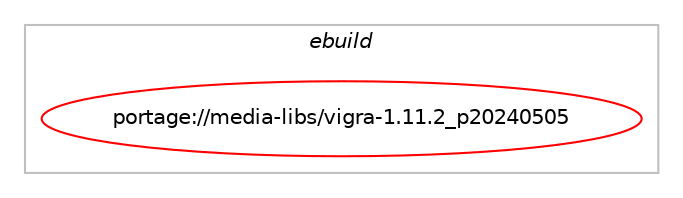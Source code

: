 digraph prolog {

# *************
# Graph options
# *************

newrank=true;
concentrate=true;
compound=true;
graph [rankdir=LR,fontname=Helvetica,fontsize=10,ranksep=1.5];#, ranksep=2.5, nodesep=0.2];
edge  [arrowhead=vee];
node  [fontname=Helvetica,fontsize=10];

# **********
# The ebuild
# **********

subgraph cluster_leftcol {
color=gray;
label=<<i>ebuild</i>>;
id [label="portage://media-libs/vigra-1.11.2_p20240505", color=red, width=4, href="../media-libs/vigra-1.11.2_p20240505.svg"];
}

# ****************
# The dependencies
# ****************

subgraph cluster_midcol {
color=gray;
label=<<i>dependencies</i>>;
subgraph cluster_compile {
fillcolor="#eeeeee";
style=filled;
label=<<i>compile</i>>;
# *** BEGIN UNKNOWN DEPENDENCY TYPE (TODO) ***
# id -> equal(use_conditional_group(positive,fftw,portage://media-libs/vigra-1.11.2_p20240505,[package_dependency(portage://media-libs/vigra-1.11.2_p20240505,install,no,sci-libs,fftw,none,[,,],[slot(3.0),equal],[])]))
# *** END UNKNOWN DEPENDENCY TYPE (TODO) ***

# *** BEGIN UNKNOWN DEPENDENCY TYPE (TODO) ***
# id -> equal(use_conditional_group(positive,hdf5,portage://media-libs/vigra-1.11.2_p20240505,[package_dependency(portage://media-libs/vigra-1.11.2_p20240505,install,no,sci-libs,hdf5,greaterequal,[1.8.0,,,1.8.0],any_same_slot,[use(equal(mpi),none)])]))
# *** END UNKNOWN DEPENDENCY TYPE (TODO) ***

# *** BEGIN UNKNOWN DEPENDENCY TYPE (TODO) ***
# id -> equal(use_conditional_group(positive,jpeg,portage://media-libs/vigra-1.11.2_p20240505,[package_dependency(portage://media-libs/vigra-1.11.2_p20240505,install,no,media-libs,libjpeg-turbo,none,[,,],any_same_slot,[])]))
# *** END UNKNOWN DEPENDENCY TYPE (TODO) ***

# *** BEGIN UNKNOWN DEPENDENCY TYPE (TODO) ***
# id -> equal(use_conditional_group(positive,openexr,portage://media-libs/vigra-1.11.2_p20240505,[package_dependency(portage://media-libs/vigra-1.11.2_p20240505,install,no,dev-libs,imath,greaterequal,[3.1.4,,-r2,3.1.4-r2],any_same_slot,[]),package_dependency(portage://media-libs/vigra-1.11.2_p20240505,install,no,media-libs,openexr,greaterequal,[3,,,3],[slot(0),equal],[])]))
# *** END UNKNOWN DEPENDENCY TYPE (TODO) ***

# *** BEGIN UNKNOWN DEPENDENCY TYPE (TODO) ***
# id -> equal(use_conditional_group(positive,png,portage://media-libs/vigra-1.11.2_p20240505,[package_dependency(portage://media-libs/vigra-1.11.2_p20240505,install,no,media-libs,libpng,none,[,,],[slot(0),equal],[])]))
# *** END UNKNOWN DEPENDENCY TYPE (TODO) ***

# *** BEGIN UNKNOWN DEPENDENCY TYPE (TODO) ***
# id -> equal(use_conditional_group(positive,tiff,portage://media-libs/vigra-1.11.2_p20240505,[package_dependency(portage://media-libs/vigra-1.11.2_p20240505,install,no,media-libs,tiff,none,[,,],any_same_slot,[])]))
# *** END UNKNOWN DEPENDENCY TYPE (TODO) ***

# *** BEGIN UNKNOWN DEPENDENCY TYPE (TODO) ***
# id -> equal(use_conditional_group(positive,zlib,portage://media-libs/vigra-1.11.2_p20240505,[package_dependency(portage://media-libs/vigra-1.11.2_p20240505,install,no,sys-libs,zlib,none,[,,],[],[])]))
# *** END UNKNOWN DEPENDENCY TYPE (TODO) ***

}
subgraph cluster_compileandrun {
fillcolor="#eeeeee";
style=filled;
label=<<i>compile and run</i>>;
}
subgraph cluster_run {
fillcolor="#eeeeee";
style=filled;
label=<<i>run</i>>;
# *** BEGIN UNKNOWN DEPENDENCY TYPE (TODO) ***
# id -> equal(use_conditional_group(positive,fftw,portage://media-libs/vigra-1.11.2_p20240505,[package_dependency(portage://media-libs/vigra-1.11.2_p20240505,run,no,sci-libs,fftw,none,[,,],[slot(3.0),equal],[])]))
# *** END UNKNOWN DEPENDENCY TYPE (TODO) ***

# *** BEGIN UNKNOWN DEPENDENCY TYPE (TODO) ***
# id -> equal(use_conditional_group(positive,hdf5,portage://media-libs/vigra-1.11.2_p20240505,[package_dependency(portage://media-libs/vigra-1.11.2_p20240505,run,no,sci-libs,hdf5,greaterequal,[1.8.0,,,1.8.0],any_same_slot,[use(equal(mpi),none)])]))
# *** END UNKNOWN DEPENDENCY TYPE (TODO) ***

# *** BEGIN UNKNOWN DEPENDENCY TYPE (TODO) ***
# id -> equal(use_conditional_group(positive,jpeg,portage://media-libs/vigra-1.11.2_p20240505,[package_dependency(portage://media-libs/vigra-1.11.2_p20240505,run,no,media-libs,libjpeg-turbo,none,[,,],any_same_slot,[])]))
# *** END UNKNOWN DEPENDENCY TYPE (TODO) ***

# *** BEGIN UNKNOWN DEPENDENCY TYPE (TODO) ***
# id -> equal(use_conditional_group(positive,openexr,portage://media-libs/vigra-1.11.2_p20240505,[package_dependency(portage://media-libs/vigra-1.11.2_p20240505,run,no,dev-libs,imath,greaterequal,[3.1.4,,-r2,3.1.4-r2],any_same_slot,[]),package_dependency(portage://media-libs/vigra-1.11.2_p20240505,run,no,media-libs,openexr,greaterequal,[3,,,3],[slot(0),equal],[])]))
# *** END UNKNOWN DEPENDENCY TYPE (TODO) ***

# *** BEGIN UNKNOWN DEPENDENCY TYPE (TODO) ***
# id -> equal(use_conditional_group(positive,png,portage://media-libs/vigra-1.11.2_p20240505,[package_dependency(portage://media-libs/vigra-1.11.2_p20240505,run,no,media-libs,libpng,none,[,,],[slot(0),equal],[])]))
# *** END UNKNOWN DEPENDENCY TYPE (TODO) ***

# *** BEGIN UNKNOWN DEPENDENCY TYPE (TODO) ***
# id -> equal(use_conditional_group(positive,python_single_target_python3_10,portage://media-libs/vigra-1.11.2_p20240505,[package_dependency(portage://media-libs/vigra-1.11.2_p20240505,run,no,dev-lang,python,none,[,,],[slot(3.10)],[use(enable(threads),positive),use(enable(xml),positive)])]))
# *** END UNKNOWN DEPENDENCY TYPE (TODO) ***

# *** BEGIN UNKNOWN DEPENDENCY TYPE (TODO) ***
# id -> equal(use_conditional_group(positive,python_single_target_python3_11,portage://media-libs/vigra-1.11.2_p20240505,[package_dependency(portage://media-libs/vigra-1.11.2_p20240505,run,no,dev-lang,python,none,[,,],[slot(3.11)],[use(enable(threads),positive),use(enable(xml),positive)])]))
# *** END UNKNOWN DEPENDENCY TYPE (TODO) ***

# *** BEGIN UNKNOWN DEPENDENCY TYPE (TODO) ***
# id -> equal(use_conditional_group(positive,python_single_target_python3_12,portage://media-libs/vigra-1.11.2_p20240505,[package_dependency(portage://media-libs/vigra-1.11.2_p20240505,run,no,dev-lang,python,none,[,,],[slot(3.12)],[use(enable(threads),positive),use(enable(xml),positive)])]))
# *** END UNKNOWN DEPENDENCY TYPE (TODO) ***

# *** BEGIN UNKNOWN DEPENDENCY TYPE (TODO) ***
# id -> equal(use_conditional_group(positive,tiff,portage://media-libs/vigra-1.11.2_p20240505,[package_dependency(portage://media-libs/vigra-1.11.2_p20240505,run,no,media-libs,tiff,none,[,,],any_same_slot,[])]))
# *** END UNKNOWN DEPENDENCY TYPE (TODO) ***

# *** BEGIN UNKNOWN DEPENDENCY TYPE (TODO) ***
# id -> equal(use_conditional_group(positive,zlib,portage://media-libs/vigra-1.11.2_p20240505,[package_dependency(portage://media-libs/vigra-1.11.2_p20240505,run,no,sys-libs,zlib,none,[,,],[],[])]))
# *** END UNKNOWN DEPENDENCY TYPE (TODO) ***

}
}

# **************
# The candidates
# **************

subgraph cluster_choices {
rank=same;
color=gray;
label=<<i>candidates</i>>;

}

}
